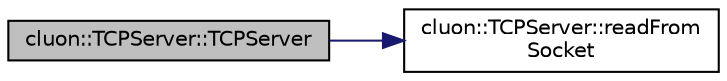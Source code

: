 digraph "cluon::TCPServer::TCPServer"
{
 // LATEX_PDF_SIZE
  edge [fontname="Helvetica",fontsize="10",labelfontname="Helvetica",labelfontsize="10"];
  node [fontname="Helvetica",fontsize="10",shape=record];
  rankdir="LR";
  Node1 [label="cluon::TCPServer::TCPServer",height=0.2,width=0.4,color="black", fillcolor="grey75", style="filled", fontcolor="black",tooltip=" "];
  Node1 -> Node2 [color="midnightblue",fontsize="10",style="solid",fontname="Helvetica"];
  Node2 [label="cluon::TCPServer::readFrom\lSocket",height=0.2,width=0.4,color="black", fillcolor="white", style="filled",URL="$classcluon_1_1TCPServer.html#a3383d05f6a75e4298e5b1076161f3043",tooltip=" "];
}
